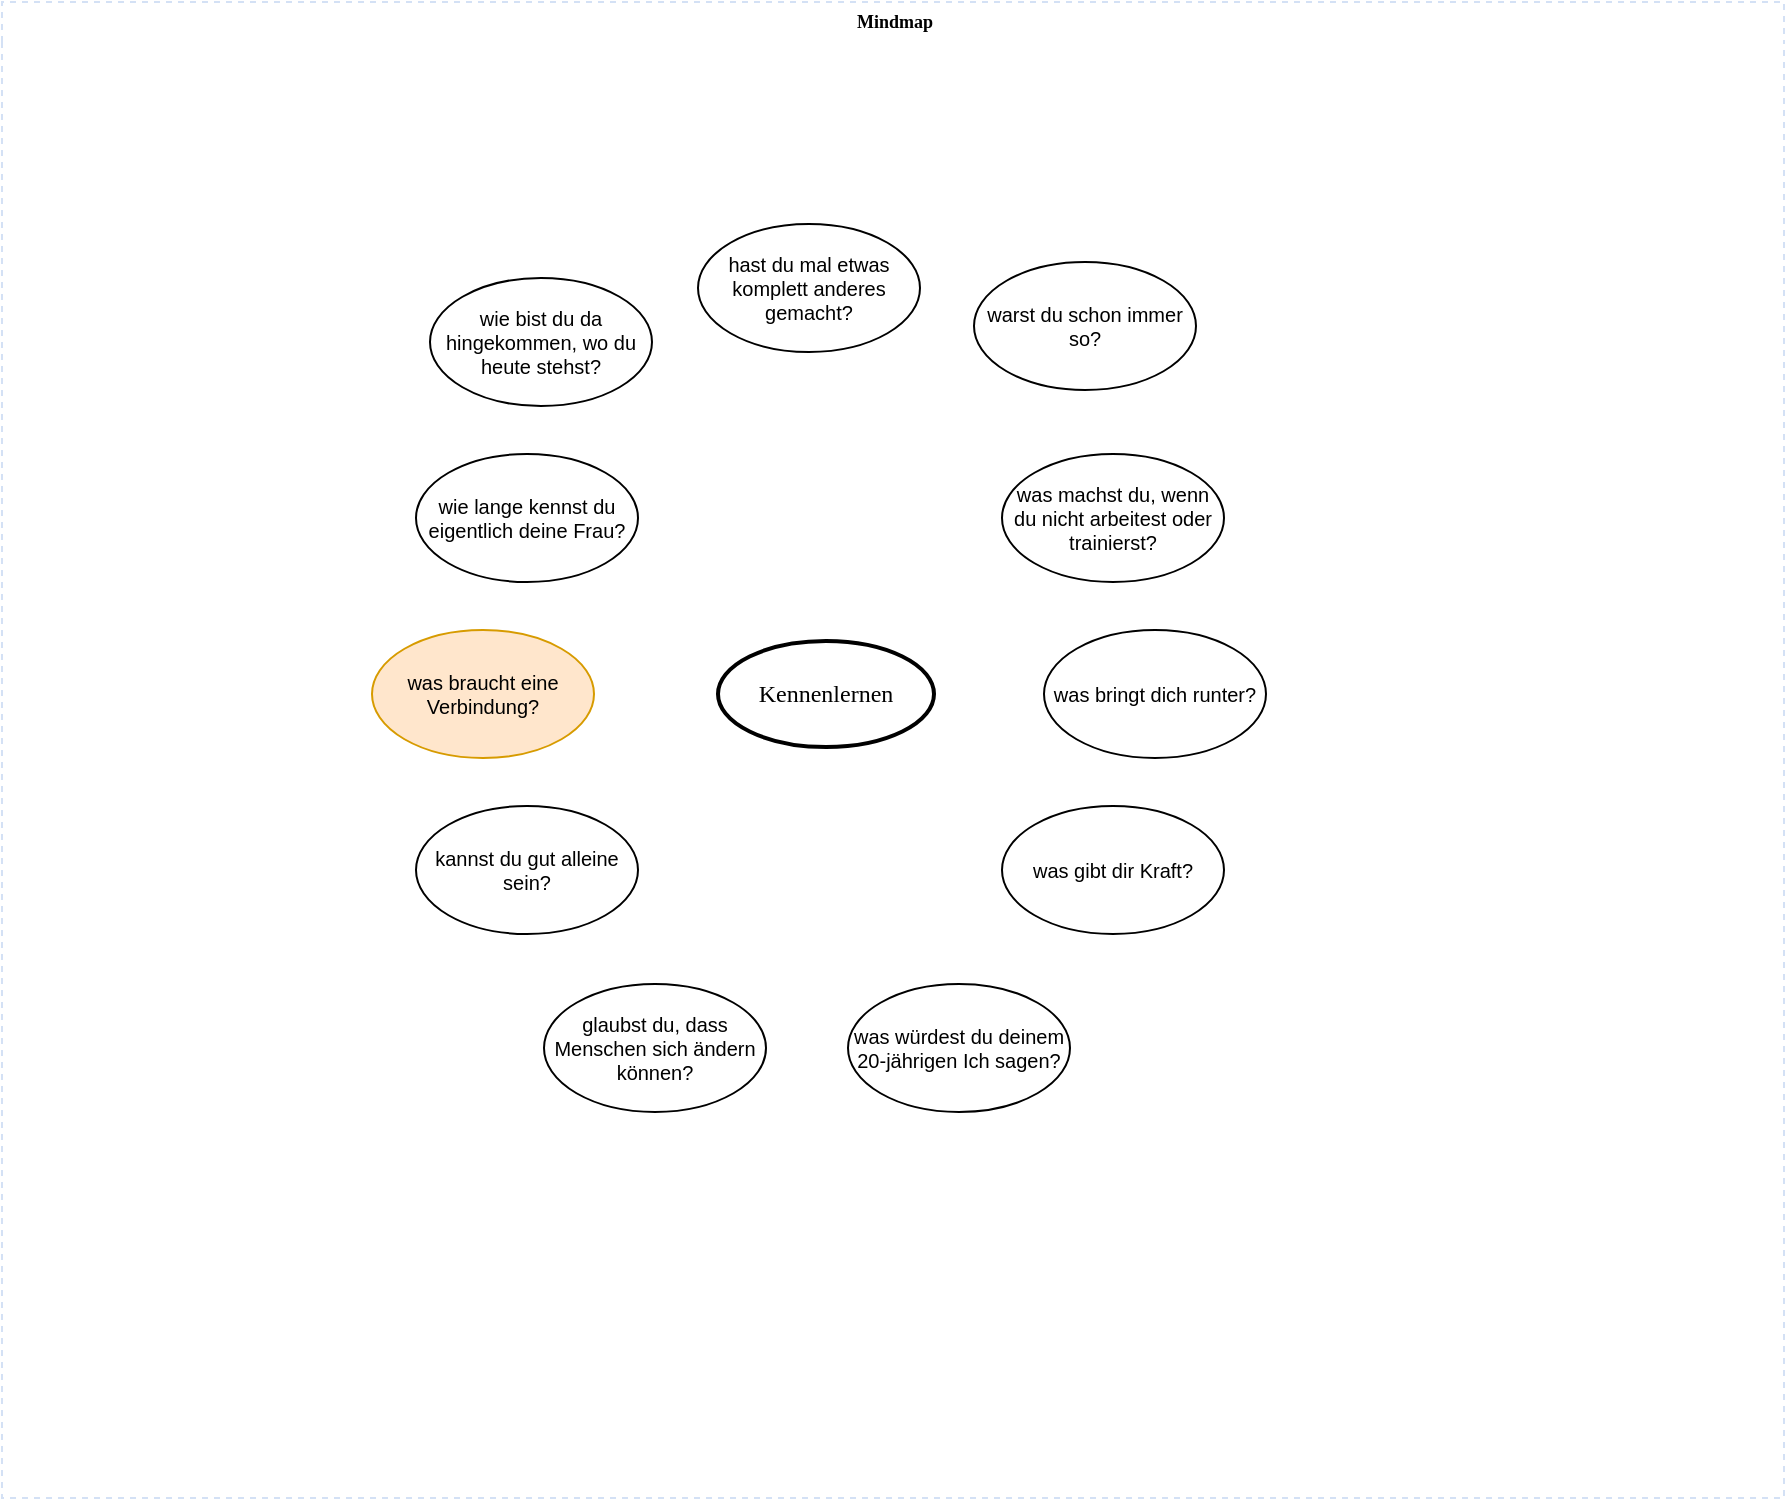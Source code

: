 <mxfile border="50" scale="3" compressed="false" locked="false" version="26.2.9">
  <diagram name="Blank" id="YmL12bMKpDGza6XwsDPr">
    <mxGraphModel dx="1395" dy="954" grid="0" gridSize="10" guides="1" tooltips="1" connect="1" arrows="1" fold="1" page="0" pageScale="1" pageWidth="827" pageHeight="1169" background="none" math="1" shadow="0">
      <root>
        <mxCell id="X5NqExCQtvZxIxQ7pmgY-0" />
        <mxCell id="1" parent="X5NqExCQtvZxIxQ7pmgY-0" />
        <mxCell id="Gr0Zq-AI6Quabplr0KPa-179" value="Mindmap" style="swimlane;html=1;startSize=20;horizontal=1;containerType=tree;labelBackgroundColor=none;strokeColor=#D4E1F5;strokeWidth=1;fillColor=none;fontFamily=Comic Sans MS;fontSize=9;swimlaneLine=0;dashed=1;collapsible=0;" parent="1" vertex="1">
          <mxGeometry x="-193" y="-54" width="891" height="748" as="geometry" />
        </mxCell>
        <mxCell id="Gr0Zq-AI6Quabplr0KPa-180" value="&lt;font face=&quot;Comic Sans MS&quot;&gt;Kennenlernen&lt;/font&gt;" style="ellipse;whiteSpace=wrap;html=1;align=center;container=1;recursiveResize=0;treeFolding=1;strokeWidth=2;" parent="Gr0Zq-AI6Quabplr0KPa-179" vertex="1">
          <mxGeometry x="358" y="319.5" width="108" height="53" as="geometry" />
        </mxCell>
        <mxCell id="gakT0H2M4DtLigTrhA4x-10" value="was machst du, wenn du nicht arbeitest oder trainierst?" style="ellipse;whiteSpace=wrap;html=1;align=center;newEdgeStyle={&quot;edgeStyle&quot;:&quot;entityRelationEdgeStyle&quot;,&quot;startArrow&quot;:&quot;none&quot;,&quot;endArrow&quot;:&quot;none&quot;,&quot;segment&quot;:10,&quot;curved&quot;:1,&quot;sourcePerimeterSpacing&quot;:0,&quot;targetPerimeterSpacing&quot;:0};treeFolding=1;treeMoving=1;fontSize=10;" parent="Gr0Zq-AI6Quabplr0KPa-179" vertex="1">
          <mxGeometry x="500" y="226" width="111" height="64" as="geometry" />
        </mxCell>
        <mxCell id="gakT0H2M4DtLigTrhA4x-12" value="was bringt dich runter?" style="ellipse;whiteSpace=wrap;html=1;align=center;newEdgeStyle={&quot;edgeStyle&quot;:&quot;entityRelationEdgeStyle&quot;,&quot;startArrow&quot;:&quot;none&quot;,&quot;endArrow&quot;:&quot;none&quot;,&quot;segment&quot;:10,&quot;curved&quot;:1,&quot;sourcePerimeterSpacing&quot;:0,&quot;targetPerimeterSpacing&quot;:0};treeFolding=1;treeMoving=1;fontSize=10;" parent="Gr0Zq-AI6Quabplr0KPa-179" vertex="1">
          <mxGeometry x="521" y="314" width="111" height="64" as="geometry" />
        </mxCell>
        <mxCell id="gakT0H2M4DtLigTrhA4x-13" value="was gibt dir Kraft?" style="ellipse;whiteSpace=wrap;html=1;align=center;newEdgeStyle={&quot;edgeStyle&quot;:&quot;entityRelationEdgeStyle&quot;,&quot;startArrow&quot;:&quot;none&quot;,&quot;endArrow&quot;:&quot;none&quot;,&quot;segment&quot;:10,&quot;curved&quot;:1,&quot;sourcePerimeterSpacing&quot;:0,&quot;targetPerimeterSpacing&quot;:0};treeFolding=1;treeMoving=1;fontSize=10;" parent="Gr0Zq-AI6Quabplr0KPa-179" vertex="1">
          <mxGeometry x="500" y="402" width="111" height="64" as="geometry" />
        </mxCell>
        <mxCell id="gakT0H2M4DtLigTrhA4x-14" value="warst du schon immer so?" style="ellipse;whiteSpace=wrap;html=1;align=center;newEdgeStyle={&quot;edgeStyle&quot;:&quot;entityRelationEdgeStyle&quot;,&quot;startArrow&quot;:&quot;none&quot;,&quot;endArrow&quot;:&quot;none&quot;,&quot;segment&quot;:10,&quot;curved&quot;:1,&quot;sourcePerimeterSpacing&quot;:0,&quot;targetPerimeterSpacing&quot;:0};treeFolding=1;treeMoving=1;fontSize=10;" parent="Gr0Zq-AI6Quabplr0KPa-179" vertex="1">
          <mxGeometry x="486" y="130" width="111" height="64" as="geometry" />
        </mxCell>
        <mxCell id="gakT0H2M4DtLigTrhA4x-15" value="hast du mal etwas komplett anderes gemacht?" style="ellipse;whiteSpace=wrap;html=1;align=center;newEdgeStyle={&quot;edgeStyle&quot;:&quot;entityRelationEdgeStyle&quot;,&quot;startArrow&quot;:&quot;none&quot;,&quot;endArrow&quot;:&quot;none&quot;,&quot;segment&quot;:10,&quot;curved&quot;:1,&quot;sourcePerimeterSpacing&quot;:0,&quot;targetPerimeterSpacing&quot;:0};treeFolding=1;treeMoving=1;fontSize=10;" parent="Gr0Zq-AI6Quabplr0KPa-179" vertex="1">
          <mxGeometry x="348" y="111" width="111" height="64" as="geometry" />
        </mxCell>
        <mxCell id="gakT0H2M4DtLigTrhA4x-16" value="wie bist du da hingekommen, wo du heute stehst?" style="ellipse;whiteSpace=wrap;html=1;align=center;newEdgeStyle={&quot;edgeStyle&quot;:&quot;entityRelationEdgeStyle&quot;,&quot;startArrow&quot;:&quot;none&quot;,&quot;endArrow&quot;:&quot;none&quot;,&quot;segment&quot;:10,&quot;curved&quot;:1,&quot;sourcePerimeterSpacing&quot;:0,&quot;targetPerimeterSpacing&quot;:0};treeFolding=1;treeMoving=1;fontSize=10;" parent="Gr0Zq-AI6Quabplr0KPa-179" vertex="1">
          <mxGeometry x="214" y="138" width="111" height="64" as="geometry" />
        </mxCell>
        <mxCell id="gakT0H2M4DtLigTrhA4x-17" value="wie lange kennst du eigentlich deine Frau?" style="ellipse;whiteSpace=wrap;html=1;align=center;newEdgeStyle={&quot;edgeStyle&quot;:&quot;entityRelationEdgeStyle&quot;,&quot;startArrow&quot;:&quot;none&quot;,&quot;endArrow&quot;:&quot;none&quot;,&quot;segment&quot;:10,&quot;curved&quot;:1,&quot;sourcePerimeterSpacing&quot;:0,&quot;targetPerimeterSpacing&quot;:0};treeFolding=1;treeMoving=1;fontSize=10;" parent="Gr0Zq-AI6Quabplr0KPa-179" vertex="1">
          <mxGeometry x="207" y="226" width="111" height="64" as="geometry" />
        </mxCell>
        <mxCell id="gakT0H2M4DtLigTrhA4x-18" value="was braucht eine Verbindung?" style="ellipse;whiteSpace=wrap;html=1;align=center;newEdgeStyle={&quot;edgeStyle&quot;:&quot;entityRelationEdgeStyle&quot;,&quot;startArrow&quot;:&quot;none&quot;,&quot;endArrow&quot;:&quot;none&quot;,&quot;segment&quot;:10,&quot;curved&quot;:1,&quot;sourcePerimeterSpacing&quot;:0,&quot;targetPerimeterSpacing&quot;:0};treeFolding=1;treeMoving=1;fontSize=10;fillColor=#ffe6cc;strokeColor=#d79b00;" parent="Gr0Zq-AI6Quabplr0KPa-179" vertex="1">
          <mxGeometry x="185" y="314" width="111" height="64" as="geometry" />
        </mxCell>
        <mxCell id="gakT0H2M4DtLigTrhA4x-29" value="kannst du gut alleine sein?" style="ellipse;whiteSpace=wrap;html=1;align=center;newEdgeStyle={&quot;edgeStyle&quot;:&quot;entityRelationEdgeStyle&quot;,&quot;startArrow&quot;:&quot;none&quot;,&quot;endArrow&quot;:&quot;none&quot;,&quot;segment&quot;:10,&quot;curved&quot;:1,&quot;sourcePerimeterSpacing&quot;:0,&quot;targetPerimeterSpacing&quot;:0};treeFolding=1;treeMoving=1;fontSize=10;" parent="Gr0Zq-AI6Quabplr0KPa-179" vertex="1">
          <mxGeometry x="207" y="402" width="111" height="64" as="geometry" />
        </mxCell>
        <mxCell id="Sf_zjIkKM6ZAp9n92X54-1" value="glaubst du, dass Menschen sich ändern können?" style="ellipse;whiteSpace=wrap;html=1;align=center;newEdgeStyle={&quot;edgeStyle&quot;:&quot;entityRelationEdgeStyle&quot;,&quot;startArrow&quot;:&quot;none&quot;,&quot;endArrow&quot;:&quot;none&quot;,&quot;segment&quot;:10,&quot;curved&quot;:1,&quot;sourcePerimeterSpacing&quot;:0,&quot;targetPerimeterSpacing&quot;:0};treeFolding=1;treeMoving=1;fontSize=10;" vertex="1" parent="Gr0Zq-AI6Quabplr0KPa-179">
          <mxGeometry x="271" y="491" width="111" height="64" as="geometry" />
        </mxCell>
        <mxCell id="Sf_zjIkKM6ZAp9n92X54-14" value="was würdest du deinem 20-jährigen Ich sagen?" style="ellipse;whiteSpace=wrap;html=1;align=center;newEdgeStyle={&quot;edgeStyle&quot;:&quot;entityRelationEdgeStyle&quot;,&quot;startArrow&quot;:&quot;none&quot;,&quot;endArrow&quot;:&quot;none&quot;,&quot;segment&quot;:10,&quot;curved&quot;:1,&quot;sourcePerimeterSpacing&quot;:0,&quot;targetPerimeterSpacing&quot;:0};treeFolding=1;treeMoving=1;fontSize=10;" vertex="1" parent="Gr0Zq-AI6Quabplr0KPa-179">
          <mxGeometry x="423" y="491" width="111" height="64" as="geometry" />
        </mxCell>
      </root>
    </mxGraphModel>
  </diagram>
</mxfile>
